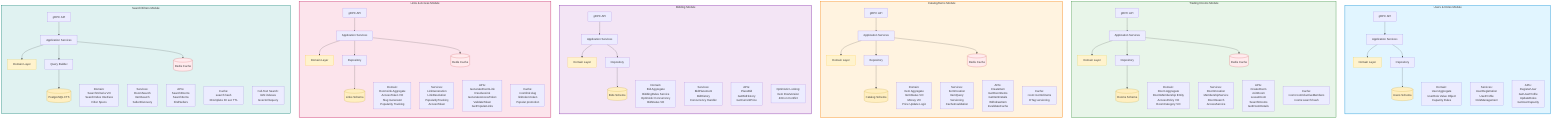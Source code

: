 %% DistributedShoppingStore - Trading Service Module Architecture

%% =========================
%% Main Graph Definition
%% =========================
flowchart TB

%% =========================
%% Users & Roles Module
%% =========================
    subgraph UsersModule[Users & Roles Module]
        direction TB
        UR_API[gRPC API]
        UR_SVC[Application Services]
        UR_DOM[Domain Layer]
        UR_REPO[Repository]
        UR_DB[(Users Schema)]

        UR_API --> UR_SVC
        UR_SVC --> UR_DOM
        UR_SVC --> UR_REPO
        UR_REPO --> UR_DB

        UR_DOM_DETAIL[Domain:<br/>User Aggregate<br/>UserRole Value Object<br/>Capacity Rules]
        UR_SVC_DETAIL[Services:<br/>UserRegistration<br/>UserProfile<br/>RoleManagement]
        UR_API_DETAIL[APIs:<br/>RegisterUser<br/>GetUserProfile<br/>UpdateRoles<br/>GetUserCapacity]
    end

    style UsersModule fill:#e1f5ff,stroke:#0288d1,stroke-width:2px
    style UR_DOM fill:#fff3cd,stroke:#ffc107
    style UR_DB fill:#ffefc1,stroke:#b58900

%% =========================
%% Trading Rooms Module
%% =========================
    subgraph RoomsModule[Trading Rooms Module]
        direction TB
        RM_API[gRPC API]
        RM_SVC[Application Services]
        RM_DOM[Domain Layer]
        RM_REPO[Repository]
        RM_CACHE[(Redis Cache)]
        RM_DB[(Rooms Schema)]

        RM_API --> RM_SVC
        RM_SVC --> RM_DOM
        RM_SVC --> RM_REPO
        RM_SVC --> RM_CACHE
        RM_REPO --> RM_DB

        RM_DOM_DETAIL[Domain:<br/>Room Aggregate<br/>RoomMembership Entity<br/>AccessPolicy VO<br/>RoomCategory VO]
        RM_SVC_DETAIL[Services:<br/>RoomCreation<br/>MembershipService<br/>RoomSearch<br/>AccessService]
        RM_API_DETAIL[APIs:<br/>CreateRoom<br/>JoinRoom<br/>LeaveRoom<br/>SearchRooms<br/>GetRoomDetails]
        RM_CACHE_DETAIL[Cache:<br/>room:roomId:activeMembers<br/>rooms:search:hash]
    end

    style RoomsModule fill:#e8f5e9,stroke:#388e3c,stroke-width:2px
    style RM_DOM fill:#fff3cd,stroke:#ffc107
    style RM_DB fill:#ffefc1,stroke:#b58900
    style RM_CACHE fill:#ffebee,stroke:#c62828

%% =========================
%% Catalog/Items Module
%% =========================
    subgraph CatalogModule[Catalog/Items Module]
        direction TB
        CAT_API[gRPC API]
        CAT_SVC[Application Services]
        CAT_DOM[Domain Layer]
        CAT_REPO[Repository]
        CAT_CACHE[(Redis Cache)]
        CAT_DB[(Catalog Schema)]

        CAT_API --> CAT_SVC
        CAT_SVC --> CAT_DOM
        CAT_SVC --> CAT_REPO
        CAT_SVC --> CAT_CACHE
        CAT_REPO --> CAT_DB

        CAT_DOM_DETAIL[Domain:<br/>Item Aggregate<br/>ItemStatus VO<br/>Money VO<br/>Price Update Logic]
        CAT_SVC_DETAIL[Services:<br/>ItemCreation<br/>ItemQuery<br/>Versioning<br/>CacheInvalidation]
        CAT_API_DETAIL[APIs:<br/>CreateItem<br/>GetRoomItems<br/>GetItemDetails<br/>WithdrawItem<br/>InvalidateCache]
        CAT_CACHE_DETAIL[Cache:<br/>room:roomId:items<br/>ETag versioning]
    end

    style CatalogModule fill:#fff3e0,stroke:#f57c00,stroke-width:2px
    style CAT_DOM fill:#fff3cd,stroke:#ffc107
    style CAT_DB fill:#ffefc1,stroke:#b58900
    style CAT_CACHE fill:#ffebee,stroke:#c62828

%% =========================
%% Bidding Module
%% =========================
    subgraph BiddingModule[Bidding Module]
        direction TB
        BID_API[gRPC API]
        BID_SVC[Application Services]
        BID_DOM[Domain Layer]
        BID_REPO[Repository]
        BID_DB[(Bids Schema)]

        BID_API --> BID_SVC
        BID_SVC --> BID_DOM
        BID_SVC --> BID_REPO
        BID_REPO --> BID_DB

        BID_DOM_DETAIL[Domain:<br/>Bid Aggregate<br/>BiddingRules Service<br/>Optimistic Concurrency<br/>BidStatus VO]
        BID_SVC_DETAIL[Services:<br/>BidPlacement<br/>BidHistory<br/>Concurrency Handler]
        BID_API_DETAIL[APIs:<br/>PlaceBid<br/>GetBidHistory<br/>GetCurrentPrice]
        BID_CONCURRENCY[Optimistic Locking:<br/>Item RowVersion<br/>409 on Conflict]
    end

    style BiddingModule fill:#f3e5f5,stroke:#7b1fa2,stroke-width:2px
    style BID_DOM fill:#fff3cd,stroke:#ffc107
    style BID_DB fill:#ffefc1,stroke:#b58900

%% =========================
%% Links & Access Module
%% =========================
    subgraph LinksModule[Links & Access Module]
        direction TB
        LNK_API[gRPC API]
        LNK_SVC[Application Services]
        LNK_DOM[Domain Layer]
        LNK_REPO[Repository]
        LNK_CACHE[(Redis Cache)]
        LNK_DB[(Links Schema)]

        LNK_API --> LNK_SVC
        LNK_SVC --> LNK_DOM
        LNK_SVC --> LNK_REPO
        LNK_SVC --> LNK_CACHE
        LNK_REPO --> LNK_DB

        LNK_DOM_DETAIL[Domain:<br/>RoomLink Aggregate<br/>AccessToken VO<br/>Slug Generator<br/>Popularity Tracking]
        LNK_SVC_DETAIL[Services:<br/>LinkGeneration<br/>LinkResolution<br/>PopularityTracking<br/>AccessToken]
        LNK_API_DETAIL[APIs:<br/>GenerateRoomLink<br/>ResolveLink<br/>GenerateAccessToken<br/>ValidateToken<br/>GetPopularLinks]
        LNK_CACHE_DETAIL[Cache:<br/>roomlink:slug<br/>linktoken:token<br/>Popular promotion]
    end

    style LinksModule fill:#fce4ec,stroke:#c2185b,stroke-width:2px
    style LNK_DOM fill:#fff3cd,stroke:#ffc107
    style LNK_DB fill:#ffefc1,stroke:#b58900
    style LNK_CACHE fill:#ffebee,stroke:#c62828

%% =========================
%% Search/Filters Module
%% =========================
    subgraph SearchModule[Search/Filters Module]
        direction TB
        SRCH_API[gRPC API]
        SRCH_SVC[Application Services]
        SRCH_DOM[Domain Layer]
        SRCH_QUERY[Query Builder]
        SRCH_CACHE[(Redis Cache)]
        SRCH_DB[(PostgreSQL FTS)]

        SRCH_API --> SRCH_SVC
        SRCH_SVC --> SRCH_DOM
        SRCH_SVC --> SRCH_QUERY
        SRCH_SVC --> SRCH_CACHE
        SRCH_QUERY --> SRCH_DB

        SRCH_DOM_DETAIL[Domain:<br/>SearchCriteria VO<br/>SearchIndex Interface<br/>Filter Specs]
        SRCH_SVC_DETAIL[Services:<br/>RoomSearch<br/>ItemSearch<br/>SellerDiscovery]
        SRCH_API_DETAIL[APIs:<br/>SearchRooms<br/>SearchItems<br/>FindSellers]
        SRCH_CACHE_DETAIL[Cache:<br/>search:hash<br/>3Complete 30 sec TTL]
        SRCH_FTS[Full-Text Search:<br/>GIN indexes<br/>tsvector/tsquery]
    end

    style SearchModule fill:#e0f2f1,stroke:#00796b,stroke-width:2px
    style SRCH_DOM fill:#fff3cd,stroke:#ffc107
    style SRCH_DB fill:#ffefc1,stroke:#b58900
    style SRCH_CACHE fill:#ffebee,stroke:#c62828